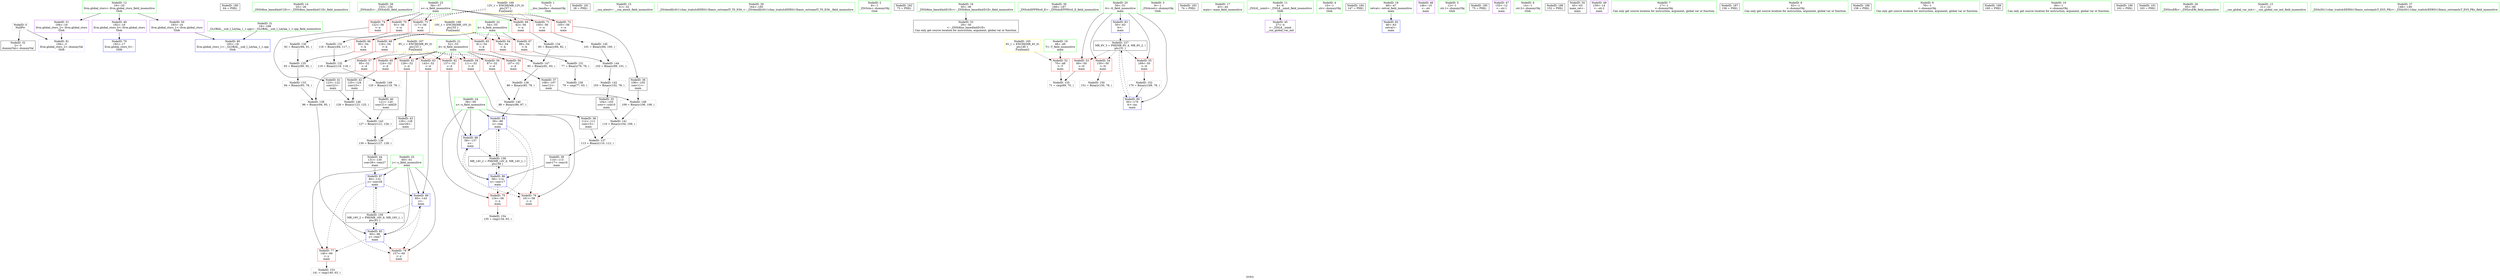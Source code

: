 digraph "SVFG" {
	label="SVFG";

	Node0x55d01cd2c4f0 [shape=record,color=grey,label="{NodeID: 0\nNullPtr}"];
	Node0x55d01cd2c4f0 -> Node0x55d01cd40910[style=solid];
	Node0x55d01cd2c4f0 -> Node0x55d01cd44250[style=solid];
	Node0x55d01cb5d440 [shape=record,color=black,label="{NodeID: 180\n64 = PHI()\n}"];
	Node0x55d01cd3fa10 [shape=record,color=green,label="{NodeID: 14\n25\<--26\n_ZNSt8ios_base4InitC1Ev\<--_ZNSt8ios_base4InitC1Ev_field_insensitive\n}"];
	Node0x55d01cd40510 [shape=record,color=green,label="{NodeID: 28\n153\<--154\n_ZNSolsEi\<--_ZNSolsEi_field_insensitive\n}"];
	Node0x55d01cd41190 [shape=record,color=black,label="{NodeID: 42\n125\<--124\nconv23\<--\nmain\n}"];
	Node0x55d01cd41190 -> Node0x55d01cd48f50[style=solid];
	Node0x55d01cd424c0 [shape=record,color=grey,label="{NodeID: 139\n130 = Binary(127, 129, )\n}"];
	Node0x55d01cd424c0 -> Node0x55d01cd41330[style=solid];
	Node0x55d01cd42da0 [shape=record,color=red,label="{NodeID: 56\n87\<--52\n\<--d\nmain\n}"];
	Node0x55d01cd42da0 -> Node0x55d01cd48690[style=solid];
	Node0x55d01cd499d0 [shape=record,color=grey,label="{NodeID: 153\n141 = cmp(140, 63, )\n}"];
	Node0x55d01cd43900 [shape=record,color=red,label="{NodeID: 70\n91\<--56\n\<--n\nmain\n}"];
	Node0x55d01cd43900 -> Node0x55d01cd46f40[style=solid];
	Node0x55d01cd51e20 [shape=record,color=yellow,style=double,label="{NodeID: 167\n8V_1 = ENCHI(MR_8V_0)\npts\{53 \}\nFun[main]}"];
	Node0x55d01cd51e20 -> Node0x55d01cd42da0[style=dashed];
	Node0x55d01cd51e20 -> Node0x55d01cd42e70[style=dashed];
	Node0x55d01cd51e20 -> Node0x55d01cd42f40[style=dashed];
	Node0x55d01cd51e20 -> Node0x55d01cd43010[style=dashed];
	Node0x55d01cd51e20 -> Node0x55d01cd430e0[style=dashed];
	Node0x55d01cd51e20 -> Node0x55d01cd431b0[style=dashed];
	Node0x55d01cd51e20 -> Node0x55d01cd43280[style=dashed];
	Node0x55d01cd51e20 -> Node0x55d01cd43350[style=dashed];
	Node0x55d01cd444f0 [shape=record,color=blue,label="{NodeID: 84\n58\<--88\nx\<--rem\nmain\n}"];
	Node0x55d01cd444f0 -> Node0x55d01cd43d10[style=dashed];
	Node0x55d01cd444f0 -> Node0x55d01cd43de0[style=dashed];
	Node0x55d01cd444f0 -> Node0x55d01cd44830[style=dashed];
	Node0x55d01cd444f0 -> Node0x55d01cd4f340[style=dashed];
	Node0x55d01cd2ccc0 [shape=record,color=green,label="{NodeID: 1\n7\<--1\n__dso_handle\<--dummyObj\nGlob }"];
	Node0x55d01cd58030 [shape=record,color=black,label="{NodeID: 181\n28 = PHI()\n}"];
	Node0x55d01cd3faa0 [shape=record,color=green,label="{NodeID: 15\n31\<--32\n__cxa_atexit\<--__cxa_atexit_field_insensitive\n}"];
	Node0x55d01cd40610 [shape=record,color=green,label="{NodeID: 29\n164\<--165\n_ZSt4endlIcSt11char_traitsIcEERSt13basic_ostreamIT_T0_ES6_\<--_ZSt4endlIcSt11char_traitsIcEERSt13basic_ostreamIT_T0_ES6__field_insensitive\n}"];
	Node0x55d01cd41260 [shape=record,color=black,label="{NodeID: 43\n129\<--128\nconv26\<--\nmain\n}"];
	Node0x55d01cd41260 -> Node0x55d01cd424c0[style=solid];
	Node0x55d01cd48690 [shape=record,color=grey,label="{NodeID: 140\n88 = Binary(86, 87, )\n}"];
	Node0x55d01cd48690 -> Node0x55d01cd444f0[style=solid];
	Node0x55d01cd42e70 [shape=record,color=red,label="{NodeID: 57\n95\<--52\n\<--d\nmain\n}"];
	Node0x55d01cd42e70 -> Node0x55d01cd42340[style=solid];
	Node0x55d01cd49b50 [shape=record,color=grey,label="{NodeID: 154\n135 = cmp(134, 63, )\n}"];
	Node0x55d01cd439d0 [shape=record,color=red,label="{NodeID: 71\n100\<--56\n\<--n\nmain\n}"];
	Node0x55d01cd439d0 -> Node0x55d01cd48dd0[style=solid];
	Node0x55d01cd51f00 [shape=record,color=yellow,style=double,label="{NodeID: 168\n10V_1 = ENCHI(MR_10V_0)\npts\{55 \}\nFun[main]}"];
	Node0x55d01cd51f00 -> Node0x55d01cd43420[style=dashed];
	Node0x55d01cd51f00 -> Node0x55d01cd434f0[style=dashed];
	Node0x55d01cd51f00 -> Node0x55d01cd435c0[style=dashed];
	Node0x55d01cd51f00 -> Node0x55d01cd43690[style=dashed];
	Node0x55d01cd51f00 -> Node0x55d01cd43760[style=dashed];
	Node0x55d01cd445c0 [shape=record,color=blue,label="{NodeID: 85\n60\<--96\ny\<--rem7\nmain\n}"];
	Node0x55d01cd445c0 -> Node0x55d01cd43eb0[style=dashed];
	Node0x55d01cd445c0 -> Node0x55d01cd43f80[style=dashed];
	Node0x55d01cd445c0 -> Node0x55d01cd44900[style=dashed];
	Node0x55d01cd445c0 -> Node0x55d01cd4f840[style=dashed];
	Node0x55d01cd2ce70 [shape=record,color=green,label="{NodeID: 2\n8\<--1\n_ZSt3cin\<--dummyObj\nGlob }"];
	Node0x55d01cd58bb0 [shape=record,color=black,label="{NodeID: 182\n73 = PHI()\n}"];
	Node0x55d01cd3fb30 [shape=record,color=green,label="{NodeID: 16\n30\<--36\n_ZNSt8ios_base4InitD1Ev\<--_ZNSt8ios_base4InitD1Ev_field_insensitive\n}"];
	Node0x55d01cd3fb30 -> Node0x55d01cd40a10[style=solid];
	Node0x55d01cd40710 [shape=record,color=green,label="{NodeID: 30\n166\<--167\n_ZNSolsEPFRSoS_E\<--_ZNSolsEPFRSoS_E_field_insensitive\n}"];
	Node0x55d01cd41330 [shape=record,color=black,label="{NodeID: 44\n131\<--130\nconv28\<--rem27\nmain\n}"];
	Node0x55d01cd41330 -> Node0x55d01cd44760[style=solid];
	Node0x55d01cd487d0 [shape=record,color=grey,label="{NodeID: 141\n110 = Binary(104, 109, )\n}"];
	Node0x55d01cd487d0 -> Node0x55d01cd421c0[style=solid];
	Node0x55d01cd42f40 [shape=record,color=red,label="{NodeID: 58\n107\<--52\n\<--d\nmain\n}"];
	Node0x55d01cd42f40 -> Node0x55d01cd40d80[style=solid];
	Node0x55d01cd49cd0 [shape=record,color=grey,label="{NodeID: 155\n71 = cmp(69, 70, )\n}"];
	Node0x55d01cd43aa0 [shape=record,color=red,label="{NodeID: 72\n105\<--56\n\<--n\nmain\n}"];
	Node0x55d01cd43aa0 -> Node0x55d01cd40cb0[style=solid];
	Node0x55d01cd51fe0 [shape=record,color=yellow,style=double,label="{NodeID: 169\n12V_1 = ENCHI(MR_12V_0)\npts\{57 \}\nFun[main]}"];
	Node0x55d01cd51fe0 -> Node0x55d01cd43830[style=dashed];
	Node0x55d01cd51fe0 -> Node0x55d01cd43900[style=dashed];
	Node0x55d01cd51fe0 -> Node0x55d01cd439d0[style=dashed];
	Node0x55d01cd51fe0 -> Node0x55d01cd43aa0[style=dashed];
	Node0x55d01cd51fe0 -> Node0x55d01cd43b70[style=dashed];
	Node0x55d01cd51fe0 -> Node0x55d01cd43c40[style=dashed];
	Node0x55d01cd44690 [shape=record,color=blue,label="{NodeID: 86\n58\<--114\nx\<--conv17\nmain\n}"];
	Node0x55d01cd44690 -> Node0x55d01cd43d10[style=dashed];
	Node0x55d01cd44690 -> Node0x55d01cd43de0[style=dashed];
	Node0x55d01cd44690 -> Node0x55d01cd44830[style=dashed];
	Node0x55d01cd44690 -> Node0x55d01cd4f340[style=dashed];
	Node0x55d01cd2cf00 [shape=record,color=green,label="{NodeID: 3\n9\<--1\n_ZSt4cout\<--dummyObj\nGlob }"];
	Node0x55d01cd58d10 [shape=record,color=black,label="{NodeID: 183\n74 = PHI()\n}"];
	Node0x55d01cd3fbc0 [shape=record,color=green,label="{NodeID: 17\n43\<--44\nmain\<--main_field_insensitive\n}"];
	Node0x55d01cd40810 [shape=record,color=green,label="{NodeID: 31\n18\<--188\n_GLOBAL__sub_I_Leylaa_1_1.cpp\<--_GLOBAL__sub_I_Leylaa_1_1.cpp_field_insensitive\n}"];
	Node0x55d01cd40810 -> Node0x55d01cd44150[style=solid];
	Node0x55d01cd41400 [shape=record,color=purple,label="{NodeID: 45\n27\<--4\n\<--_ZStL8__ioinit\n__cxx_global_var_init\n}"];
	Node0x55d01cd48950 [shape=record,color=grey,label="{NodeID: 142\n103 = Binary(102, 78, )\n}"];
	Node0x55d01cd48950 -> Node0x55d01cd40be0[style=solid];
	Node0x55d01cd43010 [shape=record,color=red,label="{NodeID: 59\n111\<--52\n\<--d\nmain\n}"];
	Node0x55d01cd43010 -> Node0x55d01cd40e50[style=solid];
	Node0x55d01cd49e50 [shape=record,color=grey,label="{NodeID: 156\n79 = cmp(77, 63, )\n}"];
	Node0x55d01cd43b70 [shape=record,color=red,label="{NodeID: 73\n117\<--56\n\<--n\nmain\n}"];
	Node0x55d01cd43b70 -> Node0x55d01cd470c0[style=solid];
	Node0x55d01cd44760 [shape=record,color=blue,label="{NodeID: 87\n60\<--131\ny\<--conv28\nmain\n}"];
	Node0x55d01cd44760 -> Node0x55d01cd43eb0[style=dashed];
	Node0x55d01cd44760 -> Node0x55d01cd43f80[style=dashed];
	Node0x55d01cd44760 -> Node0x55d01cd44900[style=dashed];
	Node0x55d01cd44760 -> Node0x55d01cd4f840[style=dashed];
	Node0x55d01cd2c700 [shape=record,color=green,label="{NodeID: 4\n10\<--1\n.str\<--dummyObj\nGlob }"];
	Node0x55d01cd58e10 [shape=record,color=black,label="{NodeID: 184\n147 = PHI()\n}"];
	Node0x55d01cd3fc90 [shape=record,color=green,label="{NodeID: 18\n46\<--47\nretval\<--retval_field_insensitive\nmain\n}"];
	Node0x55d01cd3fc90 -> Node0x55d01cd44350[style=solid];
	Node0x55d01cd40910 [shape=record,color=black,label="{NodeID: 32\n2\<--3\ndummyVal\<--dummyVal\n}"];
	Node0x55d01cd414d0 [shape=record,color=purple,label="{NodeID: 46\n146\<--10\n\<--.str\nmain\n}"];
	Node0x55d01cd48ad0 [shape=record,color=grey,label="{NodeID: 143\n127 = Binary(121, 126, )\n}"];
	Node0x55d01cd48ad0 -> Node0x55d01cd424c0[style=solid];
	Node0x55d01cd430e0 [shape=record,color=red,label="{NodeID: 60\n124\<--52\n\<--d\nmain\n}"];
	Node0x55d01cd430e0 -> Node0x55d01cd41190[style=solid];
	Node0x55d01cd4ee40 [shape=record,color=black,label="{NodeID: 157\nMR_6V_3 = PHI(MR_6V_4, MR_6V_2, )\npts\{51 \}\n}"];
	Node0x55d01cd4ee40 -> Node0x55d01cd42b30[style=dashed];
	Node0x55d01cd4ee40 -> Node0x55d01cd42c00[style=dashed];
	Node0x55d01cd4ee40 -> Node0x55d01cd42cd0[style=dashed];
	Node0x55d01cd4ee40 -> Node0x55d01cd449d0[style=dashed];
	Node0x55d01cd43c40 [shape=record,color=red,label="{NodeID: 74\n122\<--56\n\<--n\nmain\n}"];
	Node0x55d01cd43c40 -> Node0x55d01cd410c0[style=solid];
	Node0x55d01cd44830 [shape=record,color=blue,label="{NodeID: 88\n58\<--137\nx\<--\nmain\n}"];
	Node0x55d01cd44830 -> Node0x55d01cd43de0[style=dashed];
	Node0x55d01cd44830 -> Node0x55d01cd4f340[style=dashed];
	Node0x55d01cd2c790 [shape=record,color=green,label="{NodeID: 5\n12\<--1\n.str.1\<--dummyObj\nGlob }"];
	Node0x55d01cd58f10 [shape=record,color=black,label="{NodeID: 185\n75 = PHI()\n}"];
	Node0x55d01cd3fd60 [shape=record,color=green,label="{NodeID: 19\n48\<--49\nT\<--T_field_insensitive\nmain\n}"];
	Node0x55d01cd3fd60 -> Node0x55d01cd42a60[style=solid];
	Node0x55d01cd40a10 [shape=record,color=black,label="{NodeID: 33\n29\<--30\n\<--_ZNSt8ios_base4InitD1Ev\nCan only get source location for instruction, argument, global var or function.}"];
	Node0x55d01cd46f40 [shape=record,color=grey,label="{NodeID: 130\n92 = Binary(84, 91, )\n}"];
	Node0x55d01cd46f40 -> Node0x55d01cd41ec0[style=solid];
	Node0x55d01cd415a0 [shape=record,color=purple,label="{NodeID: 47\n155\<--12\n\<--.str.1\nmain\n}"];
	Node0x55d01cd48c50 [shape=record,color=grey,label="{NodeID: 144\n102 = Binary(99, 101, )\n}"];
	Node0x55d01cd48c50 -> Node0x55d01cd48950[style=solid];
	Node0x55d01cd431b0 [shape=record,color=red,label="{NodeID: 61\n128\<--52\n\<--d\nmain\n}"];
	Node0x55d01cd431b0 -> Node0x55d01cd41260[style=solid];
	Node0x55d01cd4f340 [shape=record,color=black,label="{NodeID: 158\nMR_14V_2 = PHI(MR_14V_6, MR_14V_1, )\npts\{59 \}\n}"];
	Node0x55d01cd4f340 -> Node0x55d01cd444f0[style=dashed];
	Node0x55d01cd4f340 -> Node0x55d01cd44690[style=dashed];
	Node0x55d01cd43d10 [shape=record,color=red,label="{NodeID: 75\n134\<--58\n\<--x\nmain\n}"];
	Node0x55d01cd43d10 -> Node0x55d01cd49b50[style=solid];
	Node0x55d01cd44900 [shape=record,color=blue,label="{NodeID: 89\n60\<--143\ny\<--\nmain\n}"];
	Node0x55d01cd44900 -> Node0x55d01cd43f80[style=dashed];
	Node0x55d01cd44900 -> Node0x55d01cd4f840[style=dashed];
	Node0x55d01cd2c820 [shape=record,color=green,label="{NodeID: 6\n14\<--1\n.str.2\<--dummyObj\nGlob }"];
	Node0x55d01cd58fe0 [shape=record,color=black,label="{NodeID: 186\n152 = PHI()\n}"];
	Node0x55d01cd3fe30 [shape=record,color=green,label="{NodeID: 20\n50\<--51\ntt\<--tt_field_insensitive\nmain\n}"];
	Node0x55d01cd3fe30 -> Node0x55d01cd42b30[style=solid];
	Node0x55d01cd3fe30 -> Node0x55d01cd42c00[style=solid];
	Node0x55d01cd3fe30 -> Node0x55d01cd42cd0[style=solid];
	Node0x55d01cd3fe30 -> Node0x55d01cd44420[style=solid];
	Node0x55d01cd3fe30 -> Node0x55d01cd449d0[style=solid];
	Node0x55d01cd40b10 [shape=record,color=black,label="{NodeID: 34\n45\<--63\nmain_ret\<--\nmain\n}"];
	Node0x55d01cd470c0 [shape=record,color=grey,label="{NodeID: 131\n118 = Binary(84, 117, )\n}"];
	Node0x55d01cd470c0 -> Node0x55d01cd47240[style=solid];
	Node0x55d01cd42690 [shape=record,color=purple,label="{NodeID: 48\n159\<--14\n\<--.str.2\nmain\n}"];
	Node0x55d01cd48dd0 [shape=record,color=grey,label="{NodeID: 145\n101 = Binary(84, 100, )\n}"];
	Node0x55d01cd48dd0 -> Node0x55d01cd48c50[style=solid];
	Node0x55d01cd43280 [shape=record,color=red,label="{NodeID: 62\n137\<--52\n\<--d\nmain\n}"];
	Node0x55d01cd43280 -> Node0x55d01cd44830[style=solid];
	Node0x55d01cd4f840 [shape=record,color=black,label="{NodeID: 159\nMR_16V_2 = PHI(MR_16V_6, MR_16V_1, )\npts\{61 \}\n}"];
	Node0x55d01cd4f840 -> Node0x55d01cd445c0[style=dashed];
	Node0x55d01cd4f840 -> Node0x55d01cd44760[style=dashed];
	Node0x55d01cd43de0 [shape=record,color=red,label="{NodeID: 76\n161\<--58\n\<--x\nmain\n}"];
	Node0x55d01cd449d0 [shape=record,color=blue,label="{NodeID: 90\n50\<--170\ntt\<--inc\nmain\n}"];
	Node0x55d01cd449d0 -> Node0x55d01cd4ee40[style=dashed];
	Node0x55d01cd3ede0 [shape=record,color=green,label="{NodeID: 7\n17\<--1\n\<--dummyObj\nCan only get source location for instruction, argument, global var or function.}"];
	Node0x55d01cd59110 [shape=record,color=black,label="{NodeID: 187\n156 = PHI()\n}"];
	Node0x55d01cd3ff00 [shape=record,color=green,label="{NodeID: 21\n52\<--53\nd\<--d_field_insensitive\nmain\n}"];
	Node0x55d01cd3ff00 -> Node0x55d01cd42da0[style=solid];
	Node0x55d01cd3ff00 -> Node0x55d01cd42e70[style=solid];
	Node0x55d01cd3ff00 -> Node0x55d01cd42f40[style=solid];
	Node0x55d01cd3ff00 -> Node0x55d01cd43010[style=solid];
	Node0x55d01cd3ff00 -> Node0x55d01cd430e0[style=solid];
	Node0x55d01cd3ff00 -> Node0x55d01cd431b0[style=solid];
	Node0x55d01cd3ff00 -> Node0x55d01cd43280[style=solid];
	Node0x55d01cd3ff00 -> Node0x55d01cd43350[style=solid];
	Node0x55d01cd40be0 [shape=record,color=black,label="{NodeID: 35\n104\<--103\nconv\<--sub10\nmain\n}"];
	Node0x55d01cd40be0 -> Node0x55d01cd487d0[style=solid];
	Node0x55d01cd47240 [shape=record,color=grey,label="{NodeID: 132\n119 = Binary(116, 118, )\n}"];
	Node0x55d01cd47240 -> Node0x55d01cd493d0[style=solid];
	Node0x55d01cd42760 [shape=record,color=purple,label="{NodeID: 49\n192\<--16\nllvm.global_ctors_0\<--llvm.global_ctors\nGlob }"];
	Node0x55d01cd42760 -> Node0x55d01cd44050[style=solid];
	Node0x55d01cd48f50 [shape=record,color=grey,label="{NodeID: 146\n126 = Binary(123, 125, )\n}"];
	Node0x55d01cd48f50 -> Node0x55d01cd48ad0[style=solid];
	Node0x55d01cd43350 [shape=record,color=red,label="{NodeID: 63\n143\<--52\n\<--d\nmain\n}"];
	Node0x55d01cd43350 -> Node0x55d01cd44900[style=solid];
	Node0x55d01cd43eb0 [shape=record,color=red,label="{NodeID: 77\n140\<--60\n\<--y\nmain\n}"];
	Node0x55d01cd43eb0 -> Node0x55d01cd499d0[style=solid];
	Node0x55d01cd3ee70 [shape=record,color=green,label="{NodeID: 8\n63\<--1\n\<--dummyObj\nCan only get source location for instruction, argument, global var or function.}"];
	Node0x55d01cd59210 [shape=record,color=black,label="{NodeID: 188\n158 = PHI()\n}"];
	Node0x55d01cd3ffd0 [shape=record,color=green,label="{NodeID: 22\n54\<--55\nk\<--k_field_insensitive\nmain\n}"];
	Node0x55d01cd3ffd0 -> Node0x55d01cd43420[style=solid];
	Node0x55d01cd3ffd0 -> Node0x55d01cd434f0[style=solid];
	Node0x55d01cd3ffd0 -> Node0x55d01cd435c0[style=solid];
	Node0x55d01cd3ffd0 -> Node0x55d01cd43690[style=solid];
	Node0x55d01cd3ffd0 -> Node0x55d01cd43760[style=solid];
	Node0x55d01cd40cb0 [shape=record,color=black,label="{NodeID: 36\n106\<--105\nconv11\<--\nmain\n}"];
	Node0x55d01cd40cb0 -> Node0x55d01cd49250[style=solid];
	Node0x55d01cd473c0 [shape=record,color=grey,label="{NodeID: 133\n94 = Binary(93, 78, )\n}"];
	Node0x55d01cd473c0 -> Node0x55d01cd42340[style=solid];
	Node0x55d01cd42860 [shape=record,color=purple,label="{NodeID: 50\n193\<--16\nllvm.global_ctors_1\<--llvm.global_ctors\nGlob }"];
	Node0x55d01cd42860 -> Node0x55d01cd44150[style=solid];
	Node0x55d01cd490d0 [shape=record,color=grey,label="{NodeID: 147\n85 = Binary(81, 83, )\n}"];
	Node0x55d01cd490d0 -> Node0x55d01cd42040[style=solid];
	Node0x55d01cd43420 [shape=record,color=red,label="{NodeID: 64\n76\<--54\n\<--k\nmain\n}"];
	Node0x55d01cd43420 -> Node0x55d01cd496d0[style=solid];
	Node0x55d01cd43f80 [shape=record,color=red,label="{NodeID: 78\n157\<--60\n\<--y\nmain\n}"];
	Node0x55d01cd3ef00 [shape=record,color=green,label="{NodeID: 9\n78\<--1\n\<--dummyObj\nCan only get source location for instruction, argument, global var or function.}"];
	Node0x55d01cd59310 [shape=record,color=black,label="{NodeID: 189\n160 = PHI()\n}"];
	Node0x55d01cd400a0 [shape=record,color=green,label="{NodeID: 23\n56\<--57\nn\<--n_field_insensitive\nmain\n}"];
	Node0x55d01cd400a0 -> Node0x55d01cd43830[style=solid];
	Node0x55d01cd400a0 -> Node0x55d01cd43900[style=solid];
	Node0x55d01cd400a0 -> Node0x55d01cd439d0[style=solid];
	Node0x55d01cd400a0 -> Node0x55d01cd43aa0[style=solid];
	Node0x55d01cd400a0 -> Node0x55d01cd43b70[style=solid];
	Node0x55d01cd400a0 -> Node0x55d01cd43c40[style=solid];
	Node0x55d01cd40d80 [shape=record,color=black,label="{NodeID: 37\n108\<--107\nconv12\<--\nmain\n}"];
	Node0x55d01cd40d80 -> Node0x55d01cd49250[style=solid];
	Node0x55d01cd47540 [shape=record,color=grey,label="{NodeID: 134\n83 = Binary(84, 82, )\n}"];
	Node0x55d01cd47540 -> Node0x55d01cd490d0[style=solid];
	Node0x55d01cd42960 [shape=record,color=purple,label="{NodeID: 51\n194\<--16\nllvm.global_ctors_2\<--llvm.global_ctors\nGlob }"];
	Node0x55d01cd42960 -> Node0x55d01cd44250[style=solid];
	Node0x55d01cd49250 [shape=record,color=grey,label="{NodeID: 148\n109 = Binary(106, 108, )\n}"];
	Node0x55d01cd49250 -> Node0x55d01cd487d0[style=solid];
	Node0x55d01cd434f0 [shape=record,color=red,label="{NodeID: 65\n81\<--54\n\<--k\nmain\n}"];
	Node0x55d01cd434f0 -> Node0x55d01cd490d0[style=solid];
	Node0x55d01cd44050 [shape=record,color=blue,label="{NodeID: 79\n192\<--17\nllvm.global_ctors_0\<--\nGlob }"];
	Node0x55d01cd3f7d0 [shape=record,color=green,label="{NodeID: 10\n84\<--1\n\<--dummyObj\nCan only get source location for instruction, argument, global var or function.}"];
	Node0x55d01cd59410 [shape=record,color=black,label="{NodeID: 190\n162 = PHI()\n}"];
	Node0x55d01cd40170 [shape=record,color=green,label="{NodeID: 24\n58\<--59\nx\<--x_field_insensitive\nmain\n}"];
	Node0x55d01cd40170 -> Node0x55d01cd43d10[style=solid];
	Node0x55d01cd40170 -> Node0x55d01cd43de0[style=solid];
	Node0x55d01cd40170 -> Node0x55d01cd444f0[style=solid];
	Node0x55d01cd40170 -> Node0x55d01cd44690[style=solid];
	Node0x55d01cd40170 -> Node0x55d01cd44830[style=solid];
	Node0x55d01cd40e50 [shape=record,color=black,label="{NodeID: 38\n112\<--111\nconv15\<--\nmain\n}"];
	Node0x55d01cd40e50 -> Node0x55d01cd421c0[style=solid];
	Node0x55d01cd41ec0 [shape=record,color=grey,label="{NodeID: 135\n93 = Binary(90, 92, )\n}"];
	Node0x55d01cd41ec0 -> Node0x55d01cd473c0[style=solid];
	Node0x55d01cd42a60 [shape=record,color=red,label="{NodeID: 52\n70\<--48\n\<--T\nmain\n}"];
	Node0x55d01cd42a60 -> Node0x55d01cd49cd0[style=solid];
	Node0x55d01cd493d0 [shape=record,color=grey,label="{NodeID: 149\n120 = Binary(119, 78, )\n}"];
	Node0x55d01cd493d0 -> Node0x55d01cd40ff0[style=solid];
	Node0x55d01cd435c0 [shape=record,color=red,label="{NodeID: 66\n90\<--54\n\<--k\nmain\n}"];
	Node0x55d01cd435c0 -> Node0x55d01cd41ec0[style=solid];
	Node0x55d01cd44150 [shape=record,color=blue,label="{NodeID: 80\n193\<--18\nllvm.global_ctors_1\<--_GLOBAL__sub_I_Leylaa_1_1.cpp\nGlob }"];
	Node0x55d01cd3f860 [shape=record,color=green,label="{NodeID: 11\n4\<--6\n_ZStL8__ioinit\<--_ZStL8__ioinit_field_insensitive\nGlob }"];
	Node0x55d01cd3f860 -> Node0x55d01cd41400[style=solid];
	Node0x55d01cd59510 [shape=record,color=black,label="{NodeID: 191\n163 = PHI()\n}"];
	Node0x55d01cd40240 [shape=record,color=green,label="{NodeID: 25\n60\<--61\ny\<--y_field_insensitive\nmain\n}"];
	Node0x55d01cd40240 -> Node0x55d01cd43eb0[style=solid];
	Node0x55d01cd40240 -> Node0x55d01cd43f80[style=solid];
	Node0x55d01cd40240 -> Node0x55d01cd445c0[style=solid];
	Node0x55d01cd40240 -> Node0x55d01cd44760[style=solid];
	Node0x55d01cd40240 -> Node0x55d01cd44900[style=solid];
	Node0x55d01cd40f20 [shape=record,color=black,label="{NodeID: 39\n114\<--113\nconv17\<--rem16\nmain\n}"];
	Node0x55d01cd40f20 -> Node0x55d01cd44690[style=solid];
	Node0x55d01cd42040 [shape=record,color=grey,label="{NodeID: 136\n86 = Binary(85, 78, )\n}"];
	Node0x55d01cd42040 -> Node0x55d01cd48690[style=solid];
	Node0x55d01cd42b30 [shape=record,color=red,label="{NodeID: 53\n69\<--50\n\<--tt\nmain\n}"];
	Node0x55d01cd42b30 -> Node0x55d01cd49cd0[style=solid];
	Node0x55d01cd49550 [shape=record,color=grey,label="{NodeID: 150\n151 = Binary(150, 78, )\n}"];
	Node0x55d01cd43690 [shape=record,color=red,label="{NodeID: 67\n99\<--54\n\<--k\nmain\n}"];
	Node0x55d01cd43690 -> Node0x55d01cd48c50[style=solid];
	Node0x55d01cd44250 [shape=record,color=blue, style = dotted,label="{NodeID: 81\n194\<--3\nllvm.global_ctors_2\<--dummyVal\nGlob }"];
	Node0x55d01cd3f8f0 [shape=record,color=green,label="{NodeID: 12\n16\<--20\nllvm.global_ctors\<--llvm.global_ctors_field_insensitive\nGlob }"];
	Node0x55d01cd3f8f0 -> Node0x55d01cd42760[style=solid];
	Node0x55d01cd3f8f0 -> Node0x55d01cd42860[style=solid];
	Node0x55d01cd3f8f0 -> Node0x55d01cd42960[style=solid];
	Node0x55d01cd40310 [shape=record,color=green,label="{NodeID: 26\n65\<--66\n_ZNSirsERi\<--_ZNSirsERi_field_insensitive\n}"];
	Node0x55d01cd40ff0 [shape=record,color=black,label="{NodeID: 40\n121\<--120\nconv21\<--add20\nmain\n}"];
	Node0x55d01cd40ff0 -> Node0x55d01cd48ad0[style=solid];
	Node0x55d01cd421c0 [shape=record,color=grey,label="{NodeID: 137\n113 = Binary(110, 112, )\n}"];
	Node0x55d01cd421c0 -> Node0x55d01cd40f20[style=solid];
	Node0x55d01cd42c00 [shape=record,color=red,label="{NodeID: 54\n150\<--50\n\<--tt\nmain\n}"];
	Node0x55d01cd42c00 -> Node0x55d01cd49550[style=solid];
	Node0x55d01cd496d0 [shape=record,color=grey,label="{NodeID: 151\n77 = Binary(76, 78, )\n}"];
	Node0x55d01cd496d0 -> Node0x55d01cd49e50[style=solid];
	Node0x55d01cd43760 [shape=record,color=red,label="{NodeID: 68\n116\<--54\n\<--k\nmain\n}"];
	Node0x55d01cd43760 -> Node0x55d01cd47240[style=solid];
	Node0x55d01cd51c60 [shape=record,color=yellow,style=double,label="{NodeID: 165\n4V_1 = ENCHI(MR_4V_0)\npts\{49 \}\nFun[main]}"];
	Node0x55d01cd51c60 -> Node0x55d01cd42a60[style=dashed];
	Node0x55d01cd44350 [shape=record,color=blue,label="{NodeID: 82\n46\<--63\nretval\<--\nmain\n}"];
	Node0x55d01cd3f980 [shape=record,color=green,label="{NodeID: 13\n21\<--22\n__cxx_global_var_init\<--__cxx_global_var_init_field_insensitive\n}"];
	Node0x55d01cd40410 [shape=record,color=green,label="{NodeID: 27\n148\<--149\n_ZStlsISt11char_traitsIcEERSt13basic_ostreamIcT_ES5_PKc\<--_ZStlsISt11char_traitsIcEERSt13basic_ostreamIcT_ES5_PKc_field_insensitive\n}"];
	Node0x55d01cd410c0 [shape=record,color=black,label="{NodeID: 41\n123\<--122\nconv22\<--\nmain\n}"];
	Node0x55d01cd410c0 -> Node0x55d01cd48f50[style=solid];
	Node0x55d01cd42340 [shape=record,color=grey,label="{NodeID: 138\n96 = Binary(94, 95, )\n}"];
	Node0x55d01cd42340 -> Node0x55d01cd445c0[style=solid];
	Node0x55d01cd42cd0 [shape=record,color=red,label="{NodeID: 55\n169\<--50\n\<--tt\nmain\n}"];
	Node0x55d01cd42cd0 -> Node0x55d01cd49850[style=solid];
	Node0x55d01cd49850 [shape=record,color=grey,label="{NodeID: 152\n170 = Binary(169, 78, )\n}"];
	Node0x55d01cd49850 -> Node0x55d01cd449d0[style=solid];
	Node0x55d01cd43830 [shape=record,color=red,label="{NodeID: 69\n82\<--56\n\<--n\nmain\n}"];
	Node0x55d01cd43830 -> Node0x55d01cd47540[style=solid];
	Node0x55d01cd44420 [shape=record,color=blue,label="{NodeID: 83\n50\<--63\ntt\<--\nmain\n}"];
	Node0x55d01cd44420 -> Node0x55d01cd4ee40[style=dashed];
}
